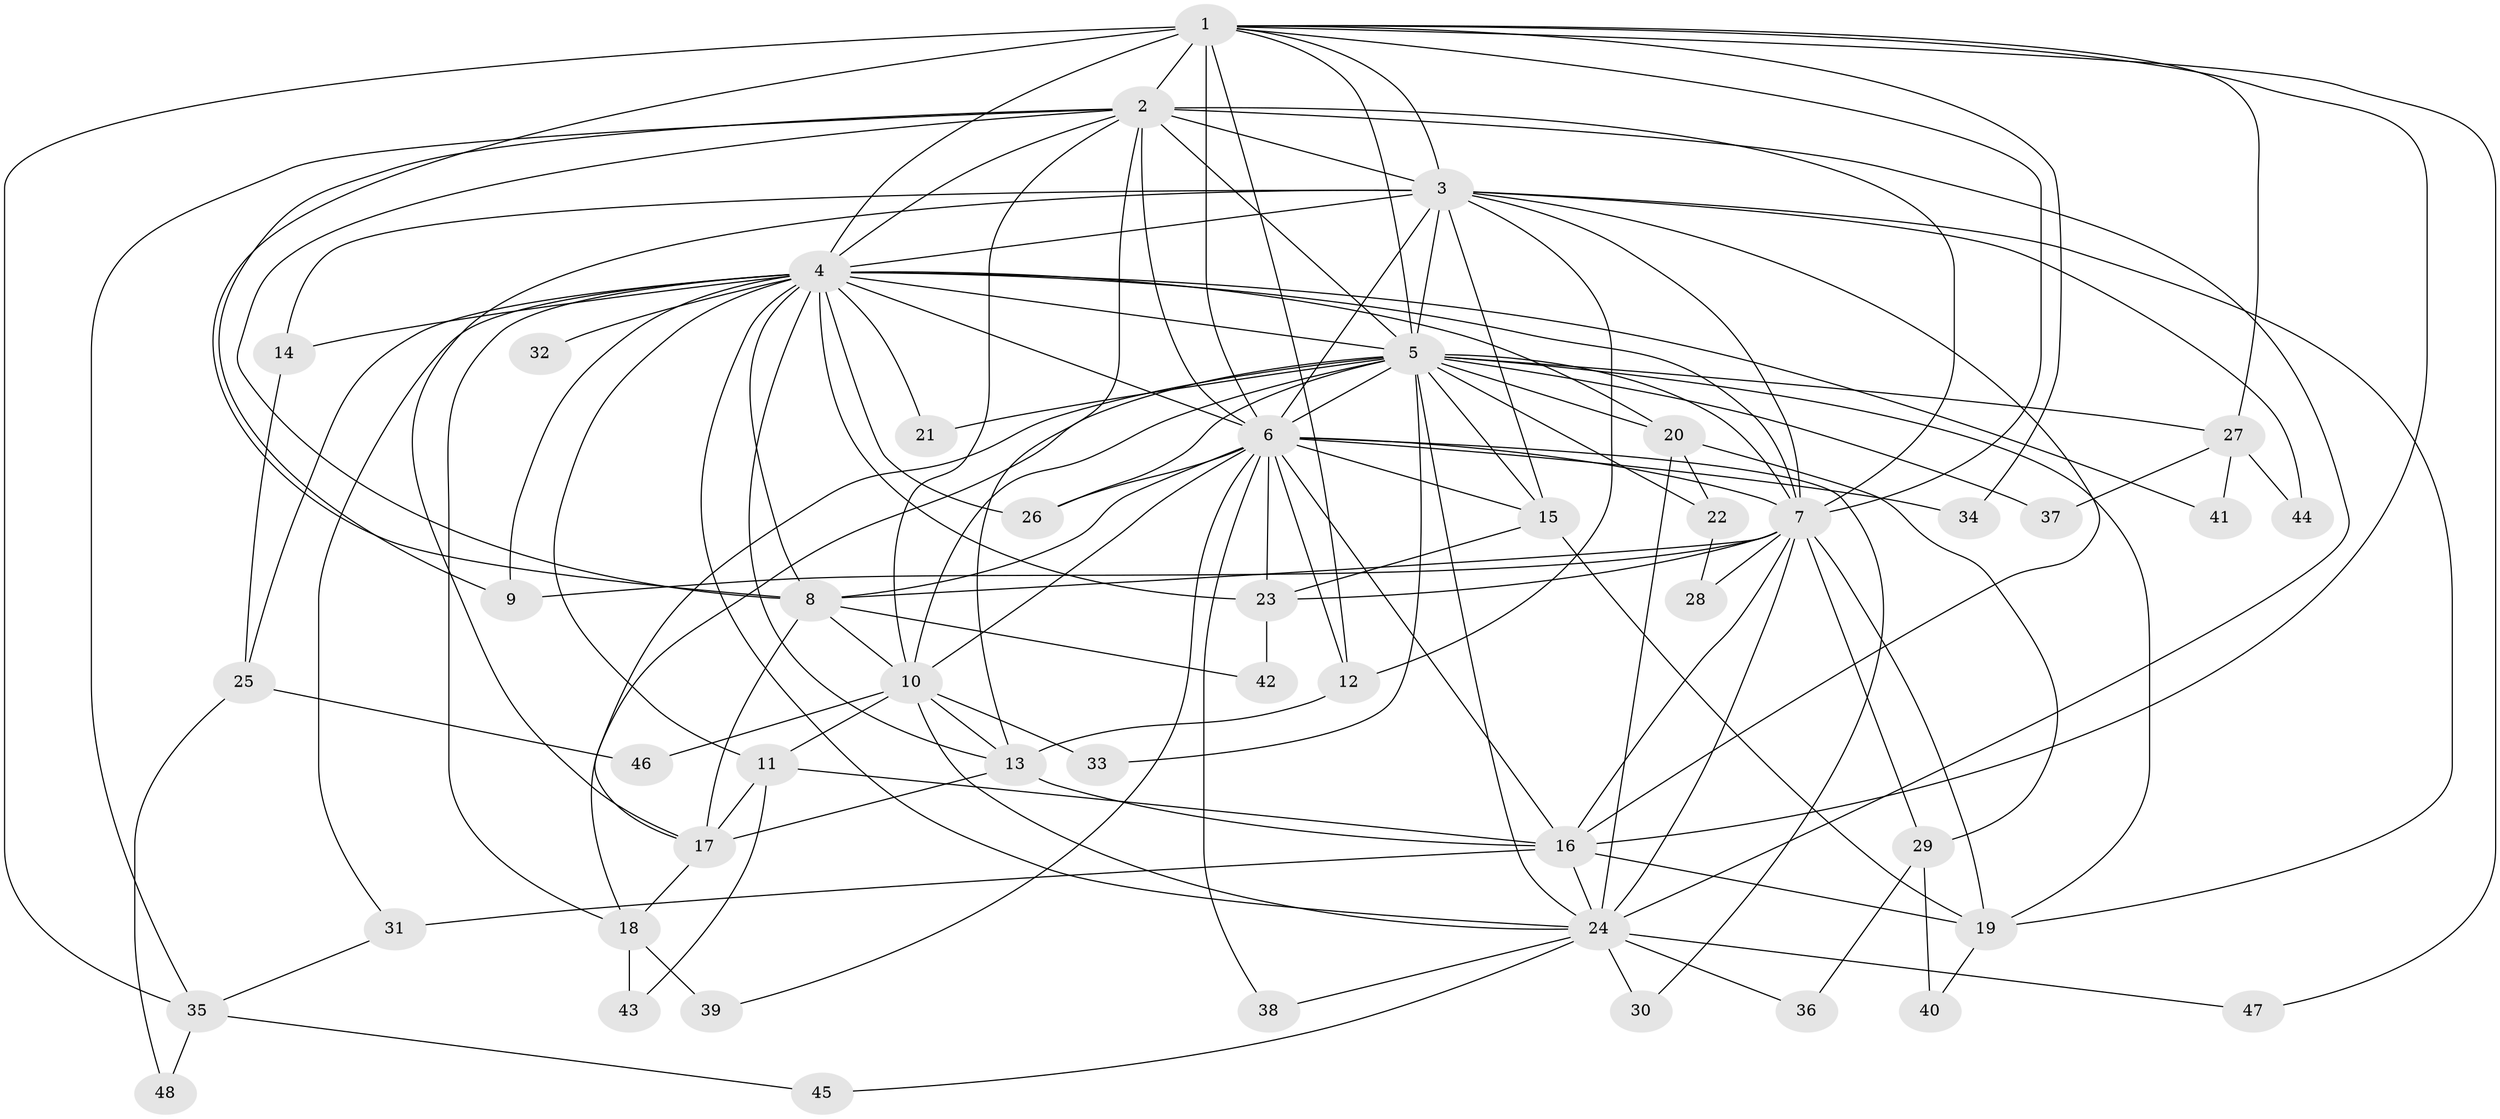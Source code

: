 // original degree distribution, {15: 0.010416666666666666, 18: 0.020833333333333332, 17: 0.010416666666666666, 30: 0.010416666666666666, 12: 0.010416666666666666, 23: 0.010416666666666666, 16: 0.010416666666666666, 20: 0.010416666666666666, 19: 0.010416666666666666, 3: 0.15625, 9: 0.010416666666666666, 6: 0.020833333333333332, 4: 0.09375, 2: 0.53125, 5: 0.07291666666666667, 7: 0.010416666666666666}
// Generated by graph-tools (version 1.1) at 2025/34/03/09/25 02:34:39]
// undirected, 48 vertices, 132 edges
graph export_dot {
graph [start="1"]
  node [color=gray90,style=filled];
  1;
  2;
  3;
  4;
  5;
  6;
  7;
  8;
  9;
  10;
  11;
  12;
  13;
  14;
  15;
  16;
  17;
  18;
  19;
  20;
  21;
  22;
  23;
  24;
  25;
  26;
  27;
  28;
  29;
  30;
  31;
  32;
  33;
  34;
  35;
  36;
  37;
  38;
  39;
  40;
  41;
  42;
  43;
  44;
  45;
  46;
  47;
  48;
  1 -- 2 [weight=4.0];
  1 -- 3 [weight=2.0];
  1 -- 4 [weight=2.0];
  1 -- 5 [weight=2.0];
  1 -- 6 [weight=4.0];
  1 -- 7 [weight=2.0];
  1 -- 8 [weight=1.0];
  1 -- 12 [weight=1.0];
  1 -- 16 [weight=1.0];
  1 -- 27 [weight=1.0];
  1 -- 34 [weight=1.0];
  1 -- 35 [weight=1.0];
  1 -- 47 [weight=1.0];
  2 -- 3 [weight=2.0];
  2 -- 4 [weight=3.0];
  2 -- 5 [weight=2.0];
  2 -- 6 [weight=4.0];
  2 -- 7 [weight=3.0];
  2 -- 8 [weight=6.0];
  2 -- 9 [weight=1.0];
  2 -- 10 [weight=2.0];
  2 -- 13 [weight=1.0];
  2 -- 24 [weight=1.0];
  2 -- 35 [weight=1.0];
  3 -- 4 [weight=1.0];
  3 -- 5 [weight=1.0];
  3 -- 6 [weight=3.0];
  3 -- 7 [weight=1.0];
  3 -- 12 [weight=1.0];
  3 -- 14 [weight=1.0];
  3 -- 15 [weight=1.0];
  3 -- 16 [weight=1.0];
  3 -- 17 [weight=1.0];
  3 -- 19 [weight=1.0];
  3 -- 44 [weight=1.0];
  4 -- 5 [weight=1.0];
  4 -- 6 [weight=2.0];
  4 -- 7 [weight=1.0];
  4 -- 8 [weight=1.0];
  4 -- 9 [weight=1.0];
  4 -- 11 [weight=2.0];
  4 -- 13 [weight=1.0];
  4 -- 14 [weight=1.0];
  4 -- 18 [weight=2.0];
  4 -- 20 [weight=1.0];
  4 -- 21 [weight=1.0];
  4 -- 23 [weight=3.0];
  4 -- 24 [weight=1.0];
  4 -- 25 [weight=1.0];
  4 -- 26 [weight=1.0];
  4 -- 31 [weight=1.0];
  4 -- 32 [weight=1.0];
  4 -- 41 [weight=1.0];
  5 -- 6 [weight=2.0];
  5 -- 7 [weight=2.0];
  5 -- 10 [weight=1.0];
  5 -- 15 [weight=1.0];
  5 -- 17 [weight=1.0];
  5 -- 18 [weight=1.0];
  5 -- 19 [weight=1.0];
  5 -- 20 [weight=1.0];
  5 -- 21 [weight=1.0];
  5 -- 22 [weight=1.0];
  5 -- 24 [weight=1.0];
  5 -- 26 [weight=1.0];
  5 -- 27 [weight=1.0];
  5 -- 33 [weight=1.0];
  5 -- 37 [weight=1.0];
  6 -- 7 [weight=2.0];
  6 -- 8 [weight=1.0];
  6 -- 10 [weight=1.0];
  6 -- 12 [weight=1.0];
  6 -- 15 [weight=1.0];
  6 -- 16 [weight=1.0];
  6 -- 23 [weight=6.0];
  6 -- 26 [weight=1.0];
  6 -- 30 [weight=1.0];
  6 -- 34 [weight=1.0];
  6 -- 38 [weight=1.0];
  6 -- 39 [weight=1.0];
  7 -- 8 [weight=1.0];
  7 -- 9 [weight=1.0];
  7 -- 16 [weight=1.0];
  7 -- 19 [weight=1.0];
  7 -- 23 [weight=2.0];
  7 -- 24 [weight=1.0];
  7 -- 28 [weight=1.0];
  7 -- 29 [weight=1.0];
  8 -- 10 [weight=1.0];
  8 -- 17 [weight=1.0];
  8 -- 42 [weight=1.0];
  10 -- 11 [weight=1.0];
  10 -- 13 [weight=1.0];
  10 -- 24 [weight=1.0];
  10 -- 33 [weight=1.0];
  10 -- 46 [weight=1.0];
  11 -- 16 [weight=1.0];
  11 -- 17 [weight=1.0];
  11 -- 43 [weight=1.0];
  12 -- 13 [weight=3.0];
  13 -- 16 [weight=1.0];
  13 -- 17 [weight=2.0];
  14 -- 25 [weight=1.0];
  15 -- 19 [weight=1.0];
  15 -- 23 [weight=1.0];
  16 -- 19 [weight=1.0];
  16 -- 24 [weight=1.0];
  16 -- 31 [weight=2.0];
  17 -- 18 [weight=1.0];
  18 -- 39 [weight=2.0];
  18 -- 43 [weight=1.0];
  19 -- 40 [weight=1.0];
  20 -- 22 [weight=1.0];
  20 -- 24 [weight=1.0];
  20 -- 29 [weight=1.0];
  22 -- 28 [weight=1.0];
  23 -- 42 [weight=1.0];
  24 -- 30 [weight=1.0];
  24 -- 36 [weight=1.0];
  24 -- 38 [weight=1.0];
  24 -- 45 [weight=1.0];
  24 -- 47 [weight=1.0];
  25 -- 46 [weight=1.0];
  25 -- 48 [weight=1.0];
  27 -- 37 [weight=1.0];
  27 -- 41 [weight=1.0];
  27 -- 44 [weight=1.0];
  29 -- 36 [weight=1.0];
  29 -- 40 [weight=1.0];
  31 -- 35 [weight=1.0];
  35 -- 45 [weight=1.0];
  35 -- 48 [weight=1.0];
}
